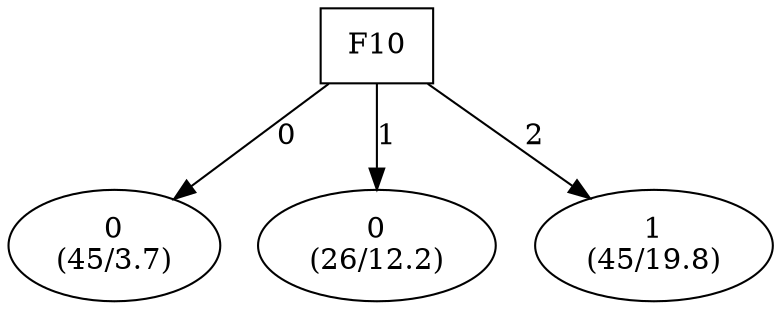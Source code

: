 digraph YaDT {
n0 [ shape=box, label="F10\n"]
n0 -> n1 [label="0"]
n1 [ shape=ellipse, label="0\n(45/3.7)"]
n0 -> n2 [label="1"]
n2 [ shape=ellipse, label="0\n(26/12.2)"]
n0 -> n3 [label="2"]
n3 [ shape=ellipse, label="1\n(45/19.8)"]
}
